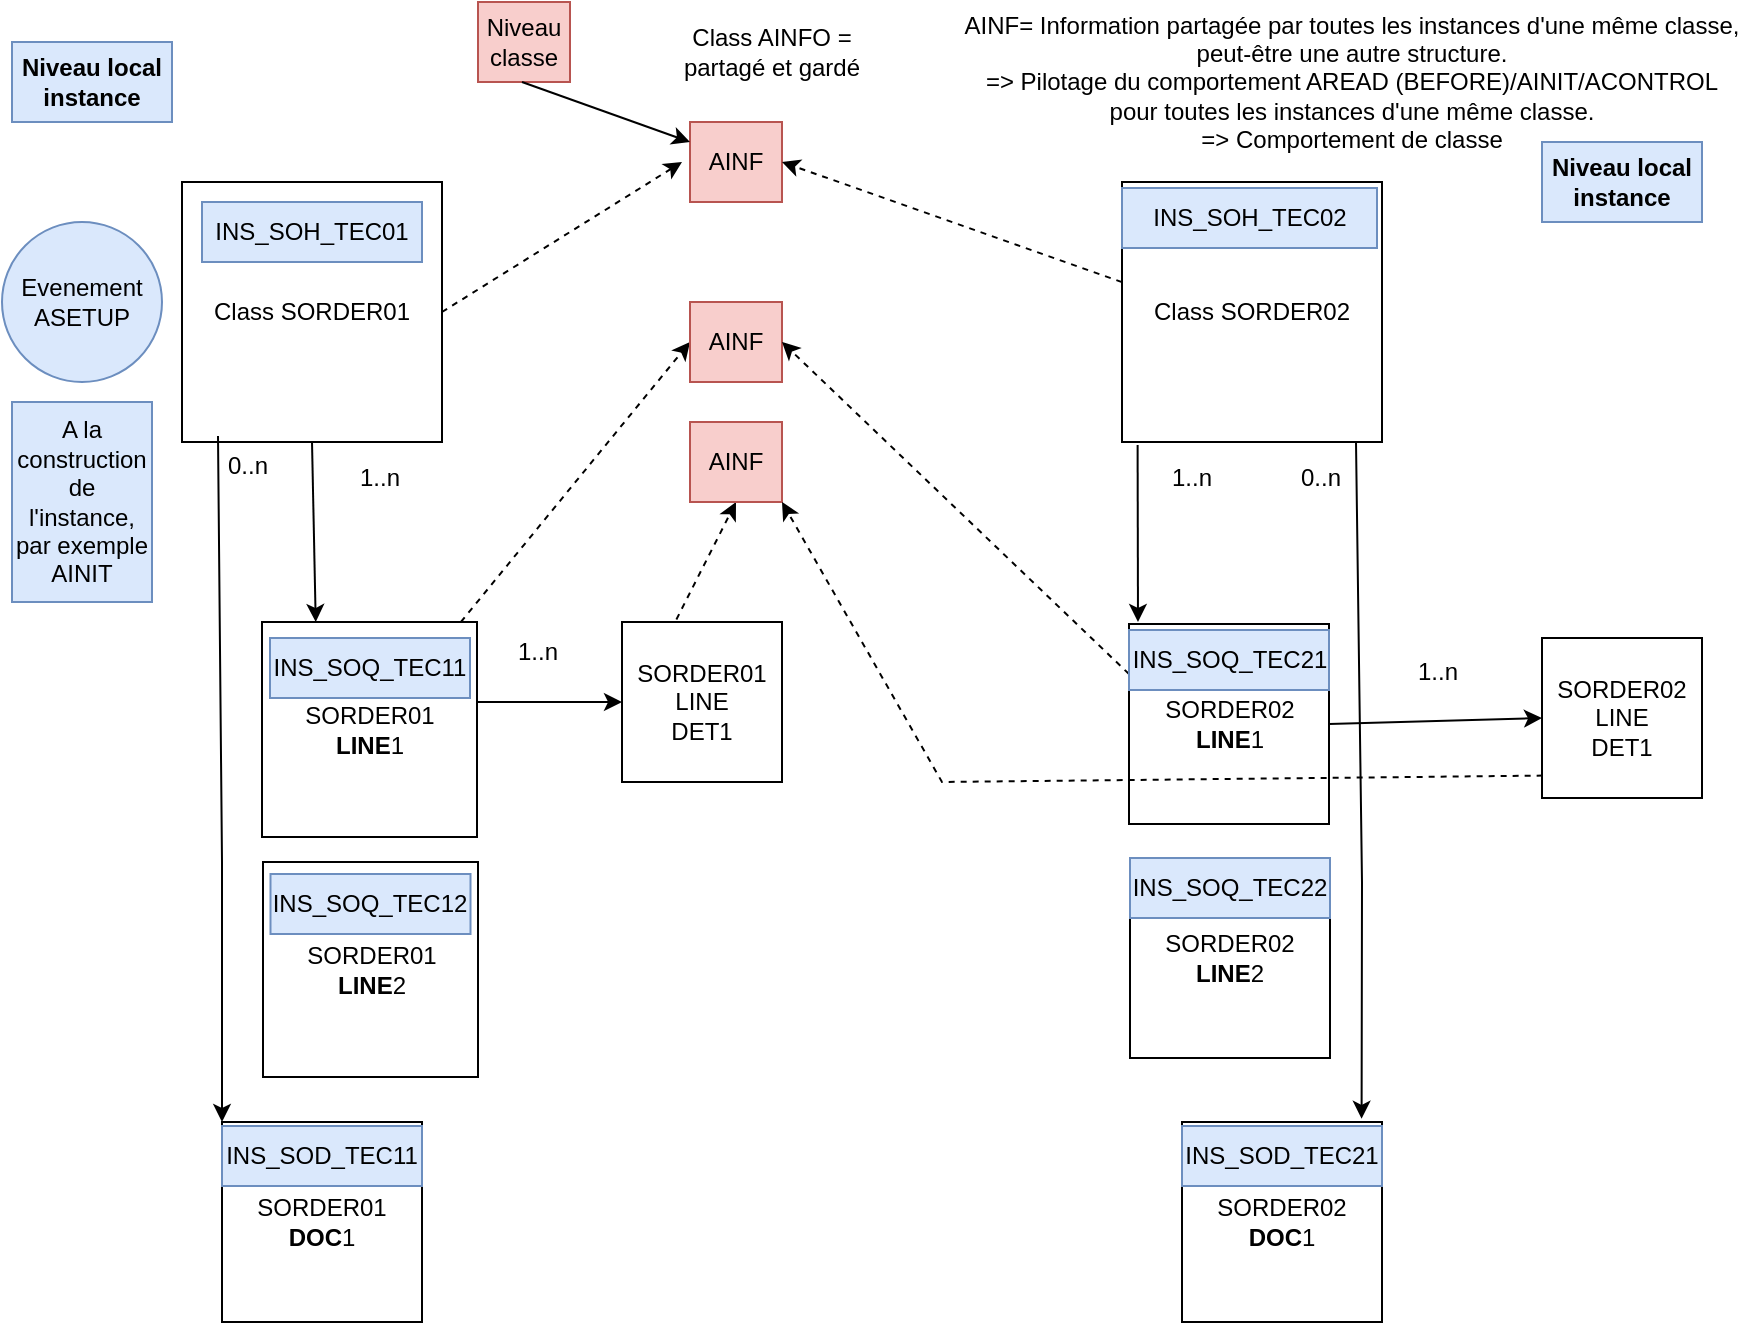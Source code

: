 <mxfile version="26.0.12">
  <diagram name="Page-1" id="e_rNcnIGrn5cpi9299Yu">
    <mxGraphModel dx="1044" dy="655" grid="1" gridSize="10" guides="1" tooltips="1" connect="1" arrows="1" fold="1" page="1" pageScale="1" pageWidth="827" pageHeight="1169" math="0" shadow="0">
      <root>
        <mxCell id="0" />
        <mxCell id="1" parent="0" />
        <mxCell id="9P4O5lqwGNktBoMZYdDR-1" value="Class SORDER01" style="whiteSpace=wrap;html=1;aspect=fixed;" parent="1" vertex="1">
          <mxGeometry x="100" y="100" width="130" height="130" as="geometry" />
        </mxCell>
        <mxCell id="9P4O5lqwGNktBoMZYdDR-2" value="SORDER01 &lt;br&gt;&lt;b&gt;LINE&lt;/b&gt;1" style="whiteSpace=wrap;html=1;aspect=fixed;" parent="1" vertex="1">
          <mxGeometry x="140" y="320" width="107.5" height="107.5" as="geometry" />
        </mxCell>
        <mxCell id="9P4O5lqwGNktBoMZYdDR-3" value="SORDER01 &lt;b&gt;DOC&lt;/b&gt;1" style="whiteSpace=wrap;html=1;aspect=fixed;" parent="1" vertex="1">
          <mxGeometry x="120" y="570" width="100" height="100" as="geometry" />
        </mxCell>
        <mxCell id="9P4O5lqwGNktBoMZYdDR-17" value="" style="endArrow=classic;html=1;rounded=0;dashed=1;exitX=1;exitY=0.5;exitDx=0;exitDy=0;" parent="1" source="9P4O5lqwGNktBoMZYdDR-1" edge="1">
          <mxGeometry width="50" height="50" relative="1" as="geometry">
            <mxPoint x="210" y="170" as="sourcePoint" />
            <mxPoint x="350" y="90" as="targetPoint" />
          </mxGeometry>
        </mxCell>
        <mxCell id="9P4O5lqwGNktBoMZYdDR-18" value="" style="endArrow=classic;html=1;rounded=0;exitX=0.5;exitY=1;exitDx=0;exitDy=0;entryX=0.25;entryY=0;entryDx=0;entryDy=0;" parent="1" source="9P4O5lqwGNktBoMZYdDR-1" target="9P4O5lqwGNktBoMZYdDR-2" edge="1">
          <mxGeometry width="50" height="50" relative="1" as="geometry">
            <mxPoint x="100" y="272" as="sourcePoint" />
            <mxPoint x="150" y="300" as="targetPoint" />
          </mxGeometry>
        </mxCell>
        <mxCell id="9P4O5lqwGNktBoMZYdDR-19" value="AINF= Information partagée par toutes les instances d&#39;une même classe, peut-être une autre structure.&lt;br&gt;=&amp;gt; Pilotage du comportement AREAD (BEFORE)/AINIT/ACONTROL pour toutes les instances d&#39;une même classe.&lt;br&gt;=&amp;gt; Comportement de classe" style="text;html=1;align=center;verticalAlign=middle;whiteSpace=wrap;rounded=0;" parent="1" vertex="1">
          <mxGeometry x="490" y="10" width="390" height="80" as="geometry" />
        </mxCell>
        <mxCell id="9P4O5lqwGNktBoMZYdDR-20" value="1..n" style="text;html=1;align=center;verticalAlign=middle;whiteSpace=wrap;rounded=0;" parent="1" vertex="1">
          <mxGeometry x="169" y="233" width="60" height="30" as="geometry" />
        </mxCell>
        <mxCell id="9P4O5lqwGNktBoMZYdDR-21" value="" style="endArrow=classic;html=1;rounded=0;exitX=0.25;exitY=0;exitDx=0;exitDy=0;entryX=0;entryY=0;entryDx=0;entryDy=0;" parent="1" target="9P4O5lqwGNktBoMZYdDR-3" edge="1" source="9P4O5lqwGNktBoMZYdDR-22">
          <mxGeometry width="50" height="50" relative="1" as="geometry">
            <mxPoint x="120" y="210" as="sourcePoint" />
            <mxPoint x="120" y="440" as="targetPoint" />
            <Array as="points">
              <mxPoint x="120" y="440" />
            </Array>
          </mxGeometry>
        </mxCell>
        <mxCell id="9P4O5lqwGNktBoMZYdDR-22" value="0..n" style="text;html=1;align=center;verticalAlign=middle;whiteSpace=wrap;rounded=0;" parent="1" vertex="1">
          <mxGeometry x="103" y="227" width="60" height="30" as="geometry" />
        </mxCell>
        <mxCell id="9P4O5lqwGNktBoMZYdDR-25" value="SORDER01 &lt;br&gt;LINE&lt;br&gt;DET1" style="whiteSpace=wrap;html=1;aspect=fixed;" parent="1" vertex="1">
          <mxGeometry x="320" y="320" width="80" height="80" as="geometry" />
        </mxCell>
        <mxCell id="9P4O5lqwGNktBoMZYdDR-28" value="" style="endArrow=classic;html=1;rounded=0;exitX=0.5;exitY=1;exitDx=0;exitDy=0;entryX=0;entryY=0.5;entryDx=0;entryDy=0;" parent="1" target="9P4O5lqwGNktBoMZYdDR-25" edge="1">
          <mxGeometry width="50" height="50" relative="1" as="geometry">
            <mxPoint x="247.5" y="360" as="sourcePoint" />
            <mxPoint x="255.5" y="450" as="targetPoint" />
          </mxGeometry>
        </mxCell>
        <mxCell id="9P4O5lqwGNktBoMZYdDR-29" value="" style="endArrow=classic;html=1;rounded=0;exitX=0.925;exitY=0;exitDx=0;exitDy=0;entryX=0;entryY=0.5;entryDx=0;entryDy=0;dashed=1;exitPerimeter=0;" parent="1" source="9P4O5lqwGNktBoMZYdDR-2" target="9P4O5lqwGNktBoMZYdDR-38" edge="1">
          <mxGeometry width="50" height="50" relative="1" as="geometry">
            <mxPoint x="245" y="300" as="sourcePoint" />
            <mxPoint x="330" y="180" as="targetPoint" />
          </mxGeometry>
        </mxCell>
        <mxCell id="9P4O5lqwGNktBoMZYdDR-30" value="" style="endArrow=classic;html=1;rounded=0;exitX=0.34;exitY=-0.016;exitDx=0;exitDy=0;entryX=0.5;entryY=1;entryDx=0;entryDy=0;dashed=1;exitPerimeter=0;" parent="1" source="9P4O5lqwGNktBoMZYdDR-25" target="9P4O5lqwGNktBoMZYdDR-48" edge="1">
          <mxGeometry width="50" height="50" relative="1" as="geometry">
            <mxPoint x="405.25" y="300" as="sourcePoint" />
            <mxPoint x="470" y="210" as="targetPoint" />
          </mxGeometry>
        </mxCell>
        <mxCell id="9P4O5lqwGNktBoMZYdDR-32" value="1..n" style="text;html=1;align=center;verticalAlign=middle;whiteSpace=wrap;rounded=0;" parent="1" vertex="1">
          <mxGeometry x="247.5" y="320" width="60" height="30" as="geometry" />
        </mxCell>
        <mxCell id="9P4O5lqwGNktBoMZYdDR-33" value="AINF" style="rounded=0;whiteSpace=wrap;html=1;fillColor=#f8cecc;strokeColor=#b85450;" parent="1" vertex="1">
          <mxGeometry x="354" y="70" width="46" height="40" as="geometry" />
        </mxCell>
        <mxCell id="9P4O5lqwGNktBoMZYdDR-34" value="Class AINFO = partagé et gardé" style="text;html=1;align=center;verticalAlign=middle;whiteSpace=wrap;rounded=0;" parent="1" vertex="1">
          <mxGeometry x="340" y="20" width="110" height="30" as="geometry" />
        </mxCell>
        <mxCell id="9P4O5lqwGNktBoMZYdDR-36" value="Class SORDER02" style="whiteSpace=wrap;html=1;aspect=fixed;" parent="1" vertex="1">
          <mxGeometry x="570" y="100" width="130" height="130" as="geometry" />
        </mxCell>
        <mxCell id="9P4O5lqwGNktBoMZYdDR-37" value="" style="endArrow=classic;html=1;rounded=0;exitX=0;exitY=0.385;exitDx=0;exitDy=0;exitPerimeter=0;entryX=1;entryY=0.5;entryDx=0;entryDy=0;dashed=1;" parent="1" source="9P4O5lqwGNktBoMZYdDR-36" target="9P4O5lqwGNktBoMZYdDR-33" edge="1">
          <mxGeometry width="50" height="50" relative="1" as="geometry">
            <mxPoint x="490" y="155" as="sourcePoint" />
            <mxPoint x="540" y="105" as="targetPoint" />
          </mxGeometry>
        </mxCell>
        <mxCell id="9P4O5lqwGNktBoMZYdDR-38" value="AINF" style="rounded=0;whiteSpace=wrap;html=1;fillColor=#f8cecc;strokeColor=#b85450;" parent="1" vertex="1">
          <mxGeometry x="354" y="160" width="46" height="40" as="geometry" />
        </mxCell>
        <mxCell id="9P4O5lqwGNktBoMZYdDR-39" value="" style="endArrow=classic;html=1;rounded=0;entryX=1;entryY=0.5;entryDx=0;entryDy=0;dashed=1;exitX=0;exitY=0.25;exitDx=0;exitDy=0;" parent="1" source="9P4O5lqwGNktBoMZYdDR-40" target="9P4O5lqwGNktBoMZYdDR-38" edge="1">
          <mxGeometry width="50" height="50" relative="1" as="geometry">
            <mxPoint x="560" y="300" as="sourcePoint" />
            <mxPoint x="514" y="195" as="targetPoint" />
          </mxGeometry>
        </mxCell>
        <mxCell id="9P4O5lqwGNktBoMZYdDR-40" value="SORDER02 &lt;b&gt;LINE&lt;/b&gt;1" style="whiteSpace=wrap;html=1;aspect=fixed;" parent="1" vertex="1">
          <mxGeometry x="573.5" y="321" width="100" height="100" as="geometry" />
        </mxCell>
        <mxCell id="9P4O5lqwGNktBoMZYdDR-41" value="SORDER02 &lt;br&gt;&lt;b&gt;LINE&lt;/b&gt;2" style="whiteSpace=wrap;html=1;aspect=fixed;" parent="1" vertex="1">
          <mxGeometry x="574" y="438" width="100" height="100" as="geometry" />
        </mxCell>
        <mxCell id="9P4O5lqwGNktBoMZYdDR-42" value="" style="endArrow=classic;html=1;rounded=0;exitX=0.06;exitY=1.012;exitDx=0;exitDy=0;exitPerimeter=0;" parent="1" edge="1" source="9P4O5lqwGNktBoMZYdDR-36">
          <mxGeometry width="50" height="50" relative="1" as="geometry">
            <mxPoint x="615" y="240" as="sourcePoint" />
            <mxPoint x="578" y="320" as="targetPoint" />
          </mxGeometry>
        </mxCell>
        <mxCell id="9P4O5lqwGNktBoMZYdDR-43" value="1..n" style="text;html=1;align=center;verticalAlign=middle;whiteSpace=wrap;rounded=0;" parent="1" vertex="1">
          <mxGeometry x="585" y="233" width="40" height="30" as="geometry" />
        </mxCell>
        <mxCell id="9P4O5lqwGNktBoMZYdDR-45" value="SORDER02 &lt;br&gt;LINE&lt;br&gt;DET1" style="whiteSpace=wrap;html=1;aspect=fixed;" parent="1" vertex="1">
          <mxGeometry x="780" y="328" width="80" height="80" as="geometry" />
        </mxCell>
        <mxCell id="9P4O5lqwGNktBoMZYdDR-46" value="" style="endArrow=classic;html=1;rounded=0;exitX=1;exitY=0.5;exitDx=0;exitDy=0;entryX=0;entryY=0.5;entryDx=0;entryDy=0;" parent="1" target="9P4O5lqwGNktBoMZYdDR-45" edge="1" source="9P4O5lqwGNktBoMZYdDR-40">
          <mxGeometry width="50" height="50" relative="1" as="geometry">
            <mxPoint x="697.5" y="370" as="sourcePoint" />
            <mxPoint x="705.5" y="460" as="targetPoint" />
          </mxGeometry>
        </mxCell>
        <mxCell id="9P4O5lqwGNktBoMZYdDR-47" value="1..n" style="text;html=1;align=center;verticalAlign=middle;whiteSpace=wrap;rounded=0;" parent="1" vertex="1">
          <mxGeometry x="697.5" y="330" width="60" height="30" as="geometry" />
        </mxCell>
        <mxCell id="9P4O5lqwGNktBoMZYdDR-48" value="AINF" style="rounded=0;whiteSpace=wrap;html=1;fillColor=#f8cecc;strokeColor=#b85450;" parent="1" vertex="1">
          <mxGeometry x="354" y="220" width="46" height="40" as="geometry" />
        </mxCell>
        <mxCell id="9P4O5lqwGNktBoMZYdDR-49" value="" style="endArrow=classic;html=1;rounded=0;exitX=0.004;exitY=0.86;exitDx=0;exitDy=0;entryX=1;entryY=1;entryDx=0;entryDy=0;dashed=1;exitPerimeter=0;" parent="1" source="9P4O5lqwGNktBoMZYdDR-45" target="9P4O5lqwGNktBoMZYdDR-48" edge="1">
          <mxGeometry width="50" height="50" relative="1" as="geometry">
            <mxPoint x="478.25" y="330" as="sourcePoint" />
            <mxPoint x="450" y="290" as="targetPoint" />
            <Array as="points">
              <mxPoint x="480" y="400" />
            </Array>
          </mxGeometry>
        </mxCell>
        <mxCell id="9P4O5lqwGNktBoMZYdDR-51" value="INS_SOH_TEC01" style="rounded=0;whiteSpace=wrap;html=1;fillColor=#dae8fc;strokeColor=#6c8ebf;" parent="1" vertex="1">
          <mxGeometry x="110" y="110" width="110" height="30" as="geometry" />
        </mxCell>
        <mxCell id="9P4O5lqwGNktBoMZYdDR-52" value="INS_SOQ_TEC11" style="rounded=0;whiteSpace=wrap;html=1;fillColor=#dae8fc;strokeColor=#6c8ebf;" parent="1" vertex="1">
          <mxGeometry x="144" y="328" width="100" height="30" as="geometry" />
        </mxCell>
        <mxCell id="9P4O5lqwGNktBoMZYdDR-53" value="INS_SOD_TEC11" style="rounded=0;whiteSpace=wrap;html=1;fillColor=#dae8fc;strokeColor=#6c8ebf;" parent="1" vertex="1">
          <mxGeometry x="120" y="572" width="100" height="30" as="geometry" />
        </mxCell>
        <mxCell id="eUpT39ST-S01ArQQPjJy-1" value="Niveau local instance" style="rounded=0;whiteSpace=wrap;html=1;fontStyle=1;fillColor=#dae8fc;strokeColor=#6c8ebf;" vertex="1" parent="1">
          <mxGeometry x="15" y="30" width="80" height="40" as="geometry" />
        </mxCell>
        <mxCell id="eUpT39ST-S01ArQQPjJy-3" value="INS_SOH_TEC02" style="rounded=0;whiteSpace=wrap;html=1;fillColor=#dae8fc;strokeColor=#6c8ebf;" vertex="1" parent="1">
          <mxGeometry x="570" y="103" width="127.5" height="30" as="geometry" />
        </mxCell>
        <mxCell id="eUpT39ST-S01ArQQPjJy-4" value="Niveau local instance" style="rounded=0;whiteSpace=wrap;html=1;fontStyle=1;fillColor=#dae8fc;strokeColor=#6c8ebf;" vertex="1" parent="1">
          <mxGeometry x="780" y="80" width="80" height="40" as="geometry" />
        </mxCell>
        <mxCell id="eUpT39ST-S01ArQQPjJy-6" value="INS_SOQ_TEC21" style="rounded=0;whiteSpace=wrap;html=1;fillColor=#dae8fc;strokeColor=#6c8ebf;" vertex="1" parent="1">
          <mxGeometry x="573.5" y="324" width="100" height="30" as="geometry" />
        </mxCell>
        <mxCell id="eUpT39ST-S01ArQQPjJy-7" value="INS_SOQ_TEC22" style="rounded=0;whiteSpace=wrap;html=1;fillColor=#dae8fc;strokeColor=#6c8ebf;" vertex="1" parent="1">
          <mxGeometry x="574" y="438" width="100" height="30" as="geometry" />
        </mxCell>
        <mxCell id="eUpT39ST-S01ArQQPjJy-8" value="Niveau classe" style="rounded=0;whiteSpace=wrap;html=1;fillColor=#f8cecc;strokeColor=#b85450;" vertex="1" parent="1">
          <mxGeometry x="248" y="10" width="46" height="40" as="geometry" />
        </mxCell>
        <mxCell id="eUpT39ST-S01ArQQPjJy-10" value="" style="endArrow=classic;html=1;rounded=0;exitX=1;exitY=0.5;exitDx=0;exitDy=0;entryX=0;entryY=0.25;entryDx=0;entryDy=0;" edge="1" parent="1" target="9P4O5lqwGNktBoMZYdDR-33">
          <mxGeometry width="50" height="50" relative="1" as="geometry">
            <mxPoint x="270" y="50" as="sourcePoint" />
            <mxPoint x="325" y="130" as="targetPoint" />
          </mxGeometry>
        </mxCell>
        <mxCell id="eUpT39ST-S01ArQQPjJy-11" value="Evenement&lt;br&gt;ASETUP" style="ellipse;whiteSpace=wrap;html=1;aspect=fixed;fillColor=#dae8fc;strokeColor=#6c8ebf;" vertex="1" parent="1">
          <mxGeometry x="10" y="120" width="80" height="80" as="geometry" />
        </mxCell>
        <mxCell id="eUpT39ST-S01ArQQPjJy-12" value="A la construction de l&#39;instance,&lt;br&gt;par exemple AINIT" style="text;html=1;align=center;verticalAlign=middle;whiteSpace=wrap;rounded=0;fillColor=#dae8fc;strokeColor=#6c8ebf;" vertex="1" parent="1">
          <mxGeometry x="15" y="210" width="70" height="100" as="geometry" />
        </mxCell>
        <mxCell id="eUpT39ST-S01ArQQPjJy-13" value="SORDER01 &lt;br&gt;&lt;b&gt;LINE&lt;/b&gt;2" style="whiteSpace=wrap;html=1;aspect=fixed;" vertex="1" parent="1">
          <mxGeometry x="140.5" y="440" width="107.5" height="107.5" as="geometry" />
        </mxCell>
        <mxCell id="eUpT39ST-S01ArQQPjJy-14" value="INS_SOQ_TEC12" style="rounded=0;whiteSpace=wrap;html=1;fillColor=#dae8fc;strokeColor=#6c8ebf;" vertex="1" parent="1">
          <mxGeometry x="144.25" y="446" width="100" height="30" as="geometry" />
        </mxCell>
        <mxCell id="eUpT39ST-S01ArQQPjJy-15" value="SORDER02 &lt;b&gt;DOC&lt;/b&gt;1" style="whiteSpace=wrap;html=1;aspect=fixed;" vertex="1" parent="1">
          <mxGeometry x="600" y="570" width="100" height="100" as="geometry" />
        </mxCell>
        <mxCell id="eUpT39ST-S01ArQQPjJy-16" value="" style="endArrow=classic;html=1;rounded=0;exitX=0.9;exitY=1;exitDx=0;exitDy=0;entryX=0.898;entryY=-0.016;entryDx=0;entryDy=0;exitPerimeter=0;entryPerimeter=0;" edge="1" parent="1" target="eUpT39ST-S01ArQQPjJy-15" source="9P4O5lqwGNktBoMZYdDR-36">
          <mxGeometry width="50" height="50" relative="1" as="geometry">
            <mxPoint x="550" y="227" as="sourcePoint" />
            <mxPoint x="552" y="440" as="targetPoint" />
            <Array as="points">
              <mxPoint x="690" y="450" />
            </Array>
          </mxGeometry>
        </mxCell>
        <mxCell id="eUpT39ST-S01ArQQPjJy-17" value="0..n" style="text;html=1;align=center;verticalAlign=middle;whiteSpace=wrap;rounded=0;" vertex="1" parent="1">
          <mxGeometry x="647.5" y="233" width="42.5" height="30" as="geometry" />
        </mxCell>
        <mxCell id="eUpT39ST-S01ArQQPjJy-18" value="INS_SOD_TEC21" style="rounded=0;whiteSpace=wrap;html=1;fillColor=#dae8fc;strokeColor=#6c8ebf;" vertex="1" parent="1">
          <mxGeometry x="600" y="572" width="100" height="30" as="geometry" />
        </mxCell>
      </root>
    </mxGraphModel>
  </diagram>
</mxfile>
